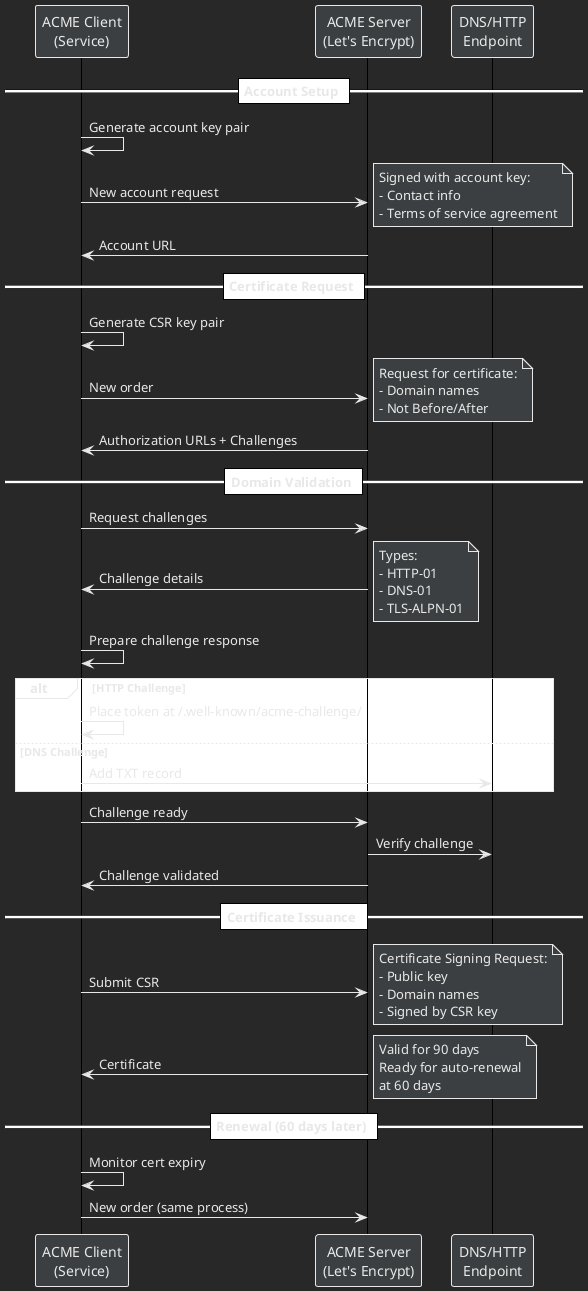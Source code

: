 @startuml
!theme plain
skinparam backgroundColor #282828
skinparam DefaultFontColor #E8E8E8
skinparam ArrowColor #E8E8E8
skinparam SequenceGroupBorderColor #E8E8E8

skinparam ParticipantBackgroundColor #3C3F41
skinparam ParticipantBorderColor #E8E8E8
skinparam ParticipantFontColor #E8E8E8

skinparam NoteBackgroundColor #3C3F41
skinparam NoteBorderColor #E8E8E8
skinparam NoteFontColor #E8E8E8

skinparam GroupBackgroundColor #3C3F41
skinparam GroupBodyBackgroundColor #282828
skinparam GroupBorderColor #E8E8E8
skinparam GroupFontColor #E8E8E8

participant Service as "ACME Client\n(Service)"
participant ACME as "ACME Server\n(Let's Encrypt)"
participant DNS as "DNS/HTTP\nEndpoint"

== Account Setup ==
Service -> Service: Generate account key pair
Service -> ACME: New account request
note right #3C3F41
  Signed with account key:
  - Contact info
  - Terms of service agreement
end note
ACME -> Service: Account URL

== Certificate Request ==
Service -> Service: Generate CSR key pair
Service -> ACME: New order
note right #3C3F41
  Request for certificate:
  - Domain names
  - Not Before/After
end note
ACME -> Service: Authorization URLs + Challenges

== Domain Validation ==
Service -> ACME: Request challenges
ACME -> Service: Challenge details
note right #3C3F41
  Types:
  - HTTP-01
  - DNS-01
  - TLS-ALPN-01
end note

Service -> Service: Prepare challenge response
alt HTTP Challenge
    Service -> Service: Place token at /.well-known/acme-challenge/
else DNS Challenge
    Service -> DNS: Add TXT record
end

Service -> ACME: Challenge ready
ACME -> DNS: Verify challenge
ACME -> Service: Challenge validated

== Certificate Issuance ==
Service -> ACME: Submit CSR
note right #3C3F41
  Certificate Signing Request:
  - Public key
  - Domain names
  - Signed by CSR key
end note

ACME -> Service: Certificate
note right #3C3F41
  Valid for 90 days
  Ready for auto-renewal
  at 60 days
end note

== Renewal (60 days later) ==
Service -> Service: Monitor cert expiry
Service -> ACME: New order (same process)
@enduml
